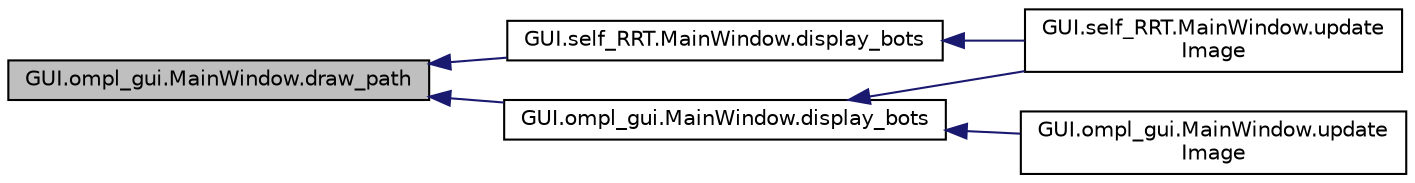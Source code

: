 digraph "GUI.ompl_gui.MainWindow.draw_path"
{
 // INTERACTIVE_SVG=YES
  edge [fontname="Helvetica",fontsize="10",labelfontname="Helvetica",labelfontsize="10"];
  node [fontname="Helvetica",fontsize="10",shape=record];
  rankdir="LR";
  Node1 [label="GUI.ompl_gui.MainWindow.draw_path",height=0.2,width=0.4,color="black", fillcolor="grey75", style="filled", fontcolor="black"];
  Node1 -> Node2 [dir="back",color="midnightblue",fontsize="10",style="solid",fontname="Helvetica"];
  Node2 [label="GUI.self_RRT.MainWindow.display_bots",height=0.2,width=0.4,color="black", fillcolor="white", style="filled",URL="$d6/dc8/class_g_u_i_1_1self___r_r_t_1_1_main_window.html#acc4adcbeee1defd005378206444f449f"];
  Node2 -> Node3 [dir="back",color="midnightblue",fontsize="10",style="solid",fontname="Helvetica"];
  Node3 [label="GUI.self_RRT.MainWindow.update\lImage",height=0.2,width=0.4,color="black", fillcolor="white", style="filled",URL="$d6/dc8/class_g_u_i_1_1self___r_r_t_1_1_main_window.html#a84619e737131300c9dcd7b9470db41a6"];
  Node1 -> Node4 [dir="back",color="midnightblue",fontsize="10",style="solid",fontname="Helvetica"];
  Node4 [label="GUI.ompl_gui.MainWindow.display_bots",height=0.2,width=0.4,color="black", fillcolor="white", style="filled",URL="$da/d05/class_g_u_i_1_1ompl__gui_1_1_main_window.html#a01bdb5a8247fad9b4e173548db133077"];
  Node4 -> Node3 [dir="back",color="midnightblue",fontsize="10",style="solid",fontname="Helvetica"];
  Node4 -> Node5 [dir="back",color="midnightblue",fontsize="10",style="solid",fontname="Helvetica"];
  Node5 [label="GUI.ompl_gui.MainWindow.update\lImage",height=0.2,width=0.4,color="black", fillcolor="white", style="filled",URL="$da/d05/class_g_u_i_1_1ompl__gui_1_1_main_window.html#a7127e3a639274168d09f034486142bb4"];
}
